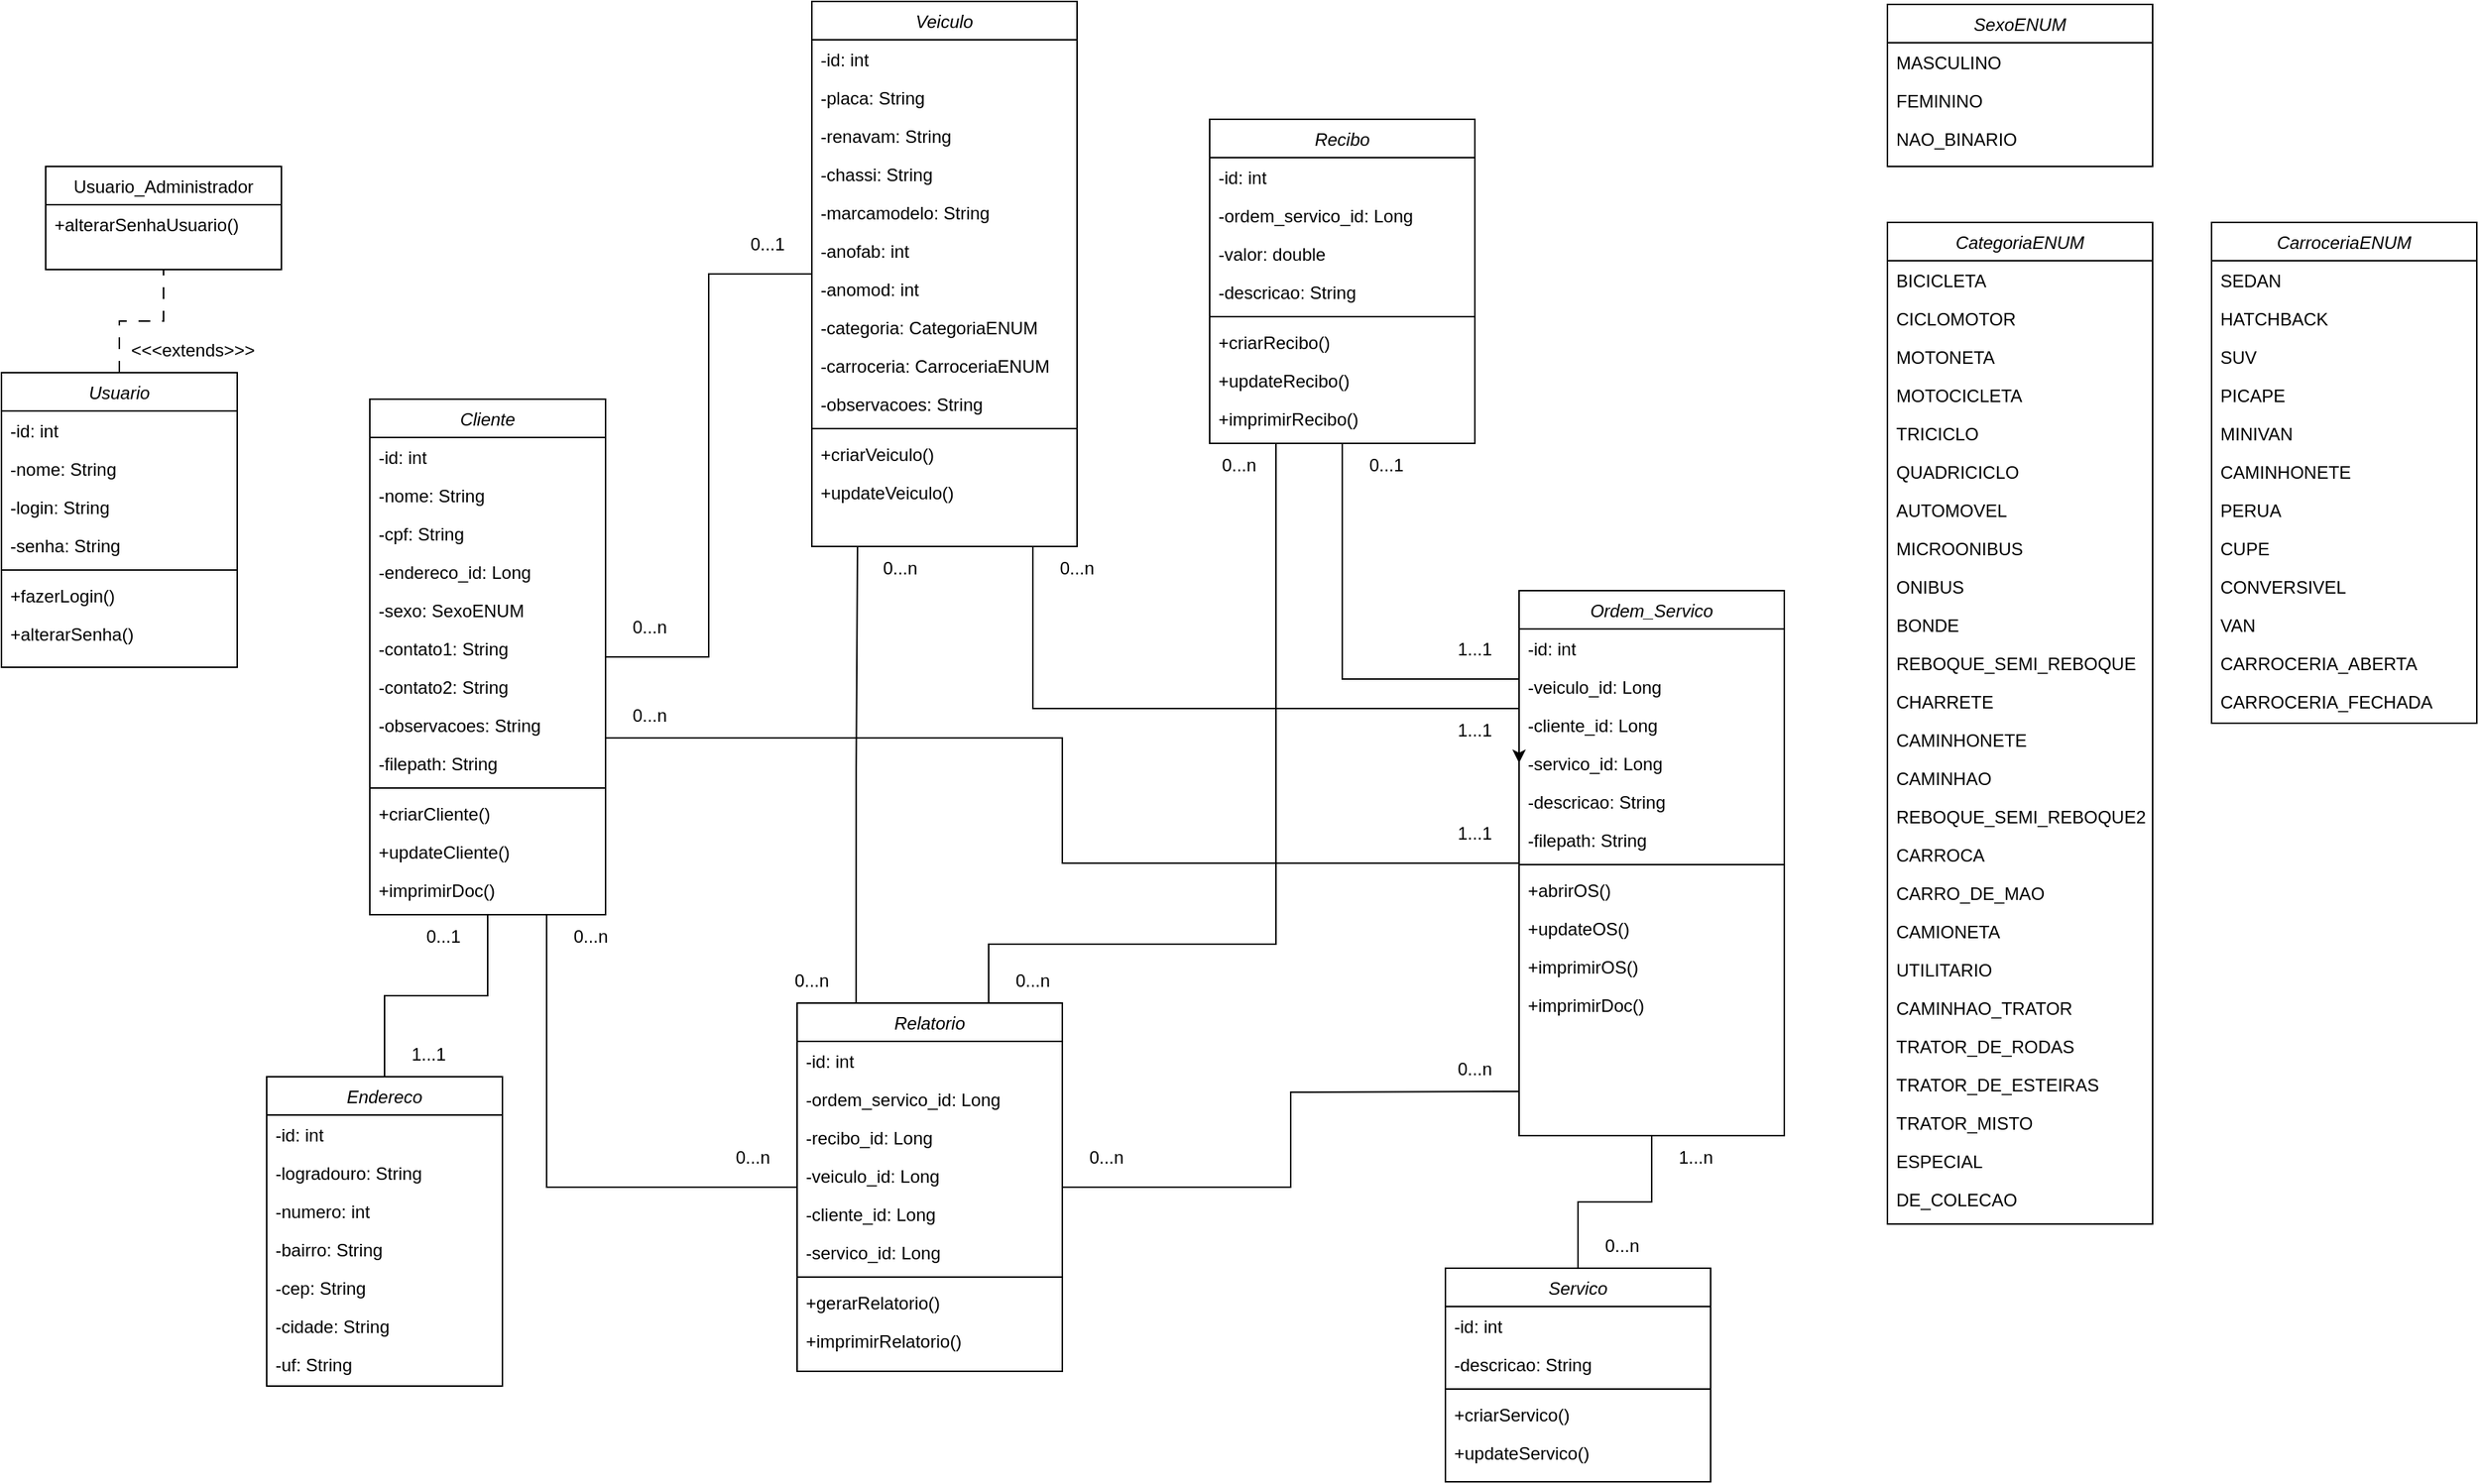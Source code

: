 <mxfile version="21.4.0" type="device">
  <diagram id="C5RBs43oDa-KdzZeNtuy" name="Page-1">
    <mxGraphModel dx="1660" dy="1122" grid="1" gridSize="10" guides="1" tooltips="1" connect="1" arrows="1" fold="1" page="1" pageScale="1" pageWidth="2000" pageHeight="1920" math="0" shadow="0">
      <root>
        <mxCell id="WIyWlLk6GJQsqaUBKTNV-0" />
        <mxCell id="WIyWlLk6GJQsqaUBKTNV-1" parent="WIyWlLk6GJQsqaUBKTNV-0" />
        <mxCell id="9sM-YijsIPzpGJvr7sv0-107" style="edgeStyle=orthogonalEdgeStyle;rounded=0;orthogonalLoop=1;jettySize=auto;html=1;entryX=0.5;entryY=1;entryDx=0;entryDy=0;endArrow=none;endFill=0;dashed=1;dashPattern=8 8;" parent="WIyWlLk6GJQsqaUBKTNV-1" source="zkfFHV4jXpPFQw0GAbJ--0" target="zkfFHV4jXpPFQw0GAbJ--13" edge="1">
          <mxGeometry relative="1" as="geometry" />
        </mxCell>
        <mxCell id="zkfFHV4jXpPFQw0GAbJ--0" value="Usuario" style="swimlane;fontStyle=2;align=center;verticalAlign=top;childLayout=stackLayout;horizontal=1;startSize=26;horizontalStack=0;resizeParent=1;resizeLast=0;collapsible=1;marginBottom=0;rounded=0;shadow=0;strokeWidth=1;" parent="WIyWlLk6GJQsqaUBKTNV-1" vertex="1">
          <mxGeometry x="210" y="372" width="160" height="200" as="geometry">
            <mxRectangle x="230" y="140" width="160" height="26" as="alternateBounds" />
          </mxGeometry>
        </mxCell>
        <mxCell id="zkfFHV4jXpPFQw0GAbJ--1" value="-id: int" style="text;align=left;verticalAlign=top;spacingLeft=4;spacingRight=4;overflow=hidden;rotatable=0;points=[[0,0.5],[1,0.5]];portConstraint=eastwest;" parent="zkfFHV4jXpPFQw0GAbJ--0" vertex="1">
          <mxGeometry y="26" width="160" height="26" as="geometry" />
        </mxCell>
        <mxCell id="zkfFHV4jXpPFQw0GAbJ--2" value="-nome: String" style="text;align=left;verticalAlign=top;spacingLeft=4;spacingRight=4;overflow=hidden;rotatable=0;points=[[0,0.5],[1,0.5]];portConstraint=eastwest;rounded=0;shadow=0;html=0;" parent="zkfFHV4jXpPFQw0GAbJ--0" vertex="1">
          <mxGeometry y="52" width="160" height="26" as="geometry" />
        </mxCell>
        <mxCell id="zkfFHV4jXpPFQw0GAbJ--3" value="-login: String" style="text;align=left;verticalAlign=top;spacingLeft=4;spacingRight=4;overflow=hidden;rotatable=0;points=[[0,0.5],[1,0.5]];portConstraint=eastwest;rounded=0;shadow=0;html=0;" parent="zkfFHV4jXpPFQw0GAbJ--0" vertex="1">
          <mxGeometry y="78" width="160" height="26" as="geometry" />
        </mxCell>
        <mxCell id="zkfFHV4jXpPFQw0GAbJ--5" value="-senha: String" style="text;align=left;verticalAlign=top;spacingLeft=4;spacingRight=4;overflow=hidden;rotatable=0;points=[[0,0.5],[1,0.5]];portConstraint=eastwest;" parent="zkfFHV4jXpPFQw0GAbJ--0" vertex="1">
          <mxGeometry y="104" width="160" height="26" as="geometry" />
        </mxCell>
        <mxCell id="9sM-YijsIPzpGJvr7sv0-0" value="" style="line;html=1;strokeWidth=1;align=left;verticalAlign=middle;spacingTop=-1;spacingLeft=3;spacingRight=3;rotatable=0;labelPosition=right;points=[];portConstraint=eastwest;" parent="zkfFHV4jXpPFQw0GAbJ--0" vertex="1">
          <mxGeometry y="130" width="160" height="8" as="geometry" />
        </mxCell>
        <mxCell id="9sM-YijsIPzpGJvr7sv0-1" value="+fazerLogin()" style="text;align=left;verticalAlign=top;spacingLeft=4;spacingRight=4;overflow=hidden;rotatable=0;points=[[0,0.5],[1,0.5]];portConstraint=eastwest;" parent="zkfFHV4jXpPFQw0GAbJ--0" vertex="1">
          <mxGeometry y="138" width="160" height="26" as="geometry" />
        </mxCell>
        <mxCell id="9sM-YijsIPzpGJvr7sv0-2" value="+alterarSenha()" style="text;align=left;verticalAlign=top;spacingLeft=4;spacingRight=4;overflow=hidden;rotatable=0;points=[[0,0.5],[1,0.5]];portConstraint=eastwest;" parent="zkfFHV4jXpPFQw0GAbJ--0" vertex="1">
          <mxGeometry y="164" width="160" height="26" as="geometry" />
        </mxCell>
        <mxCell id="zkfFHV4jXpPFQw0GAbJ--13" value="Usuario_Administrador" style="swimlane;fontStyle=0;align=center;verticalAlign=top;childLayout=stackLayout;horizontal=1;startSize=26;horizontalStack=0;resizeParent=1;resizeLast=0;collapsible=1;marginBottom=0;rounded=0;shadow=0;strokeWidth=1;" parent="WIyWlLk6GJQsqaUBKTNV-1" vertex="1">
          <mxGeometry x="240" y="232" width="160" height="70" as="geometry">
            <mxRectangle x="340" y="380" width="170" height="26" as="alternateBounds" />
          </mxGeometry>
        </mxCell>
        <mxCell id="9sM-YijsIPzpGJvr7sv0-3" value="+alterarSenhaUsuario()" style="text;align=left;verticalAlign=top;spacingLeft=4;spacingRight=4;overflow=hidden;rotatable=0;points=[[0,0.5],[1,0.5]];portConstraint=eastwest;" parent="zkfFHV4jXpPFQw0GAbJ--13" vertex="1">
          <mxGeometry y="26" width="160" height="26" as="geometry" />
        </mxCell>
        <mxCell id="9sM-YijsIPzpGJvr7sv0-110" style="edgeStyle=orthogonalEdgeStyle;rounded=0;orthogonalLoop=1;jettySize=auto;html=1;endArrow=none;endFill=0;" parent="WIyWlLk6GJQsqaUBKTNV-1" source="9sM-YijsIPzpGJvr7sv0-4" target="9sM-YijsIPzpGJvr7sv0-52" edge="1">
          <mxGeometry relative="1" as="geometry">
            <Array as="points">
              <mxPoint x="930" y="620" />
              <mxPoint x="930" y="705" />
            </Array>
          </mxGeometry>
        </mxCell>
        <mxCell id="9sM-YijsIPzpGJvr7sv0-111" style="edgeStyle=orthogonalEdgeStyle;rounded=0;orthogonalLoop=1;jettySize=auto;html=1;endArrow=none;endFill=0;" parent="WIyWlLk6GJQsqaUBKTNV-1" source="9sM-YijsIPzpGJvr7sv0-4" target="9sM-YijsIPzpGJvr7sv0-34" edge="1">
          <mxGeometry relative="1" as="geometry" />
        </mxCell>
        <mxCell id="9sM-YijsIPzpGJvr7sv0-112" style="edgeStyle=orthogonalEdgeStyle;rounded=0;orthogonalLoop=1;jettySize=auto;html=1;entryX=0.5;entryY=0.095;entryDx=0;entryDy=0;entryPerimeter=0;" parent="WIyWlLk6GJQsqaUBKTNV-1" source="9sM-YijsIPzpGJvr7sv0-4" target="9sM-YijsIPzpGJvr7sv0-20" edge="1">
          <mxGeometry relative="1" as="geometry" />
        </mxCell>
        <mxCell id="9sM-YijsIPzpGJvr7sv0-4" value="Cliente" style="swimlane;fontStyle=2;align=center;verticalAlign=top;childLayout=stackLayout;horizontal=1;startSize=26;horizontalStack=0;resizeParent=1;resizeLast=0;collapsible=1;marginBottom=0;rounded=0;shadow=0;strokeWidth=1;" parent="WIyWlLk6GJQsqaUBKTNV-1" vertex="1">
          <mxGeometry x="460" y="390" width="160" height="350" as="geometry">
            <mxRectangle x="230" y="140" width="160" height="26" as="alternateBounds" />
          </mxGeometry>
        </mxCell>
        <mxCell id="9sM-YijsIPzpGJvr7sv0-5" value="-id: int" style="text;align=left;verticalAlign=top;spacingLeft=4;spacingRight=4;overflow=hidden;rotatable=0;points=[[0,0.5],[1,0.5]];portConstraint=eastwest;" parent="9sM-YijsIPzpGJvr7sv0-4" vertex="1">
          <mxGeometry y="26" width="160" height="26" as="geometry" />
        </mxCell>
        <mxCell id="9sM-YijsIPzpGJvr7sv0-6" value="-nome: String" style="text;align=left;verticalAlign=top;spacingLeft=4;spacingRight=4;overflow=hidden;rotatable=0;points=[[0,0.5],[1,0.5]];portConstraint=eastwest;rounded=0;shadow=0;html=0;" parent="9sM-YijsIPzpGJvr7sv0-4" vertex="1">
          <mxGeometry y="52" width="160" height="26" as="geometry" />
        </mxCell>
        <mxCell id="9sM-YijsIPzpGJvr7sv0-7" value="-cpf: String" style="text;align=left;verticalAlign=top;spacingLeft=4;spacingRight=4;overflow=hidden;rotatable=0;points=[[0,0.5],[1,0.5]];portConstraint=eastwest;rounded=0;shadow=0;html=0;" parent="9sM-YijsIPzpGJvr7sv0-4" vertex="1">
          <mxGeometry y="78" width="160" height="26" as="geometry" />
        </mxCell>
        <mxCell id="9sM-YijsIPzpGJvr7sv0-8" value="-endereco_id: Long" style="text;align=left;verticalAlign=top;spacingLeft=4;spacingRight=4;overflow=hidden;rotatable=0;points=[[0,0.5],[1,0.5]];portConstraint=eastwest;" parent="9sM-YijsIPzpGJvr7sv0-4" vertex="1">
          <mxGeometry y="104" width="160" height="26" as="geometry" />
        </mxCell>
        <mxCell id="9sM-YijsIPzpGJvr7sv0-10" value="-sexo: SexoENUM" style="text;align=left;verticalAlign=top;spacingLeft=4;spacingRight=4;overflow=hidden;rotatable=0;points=[[0,0.5],[1,0.5]];portConstraint=eastwest;" parent="9sM-YijsIPzpGJvr7sv0-4" vertex="1">
          <mxGeometry y="130" width="160" height="26" as="geometry" />
        </mxCell>
        <mxCell id="9sM-YijsIPzpGJvr7sv0-11" value="-contato1: String" style="text;align=left;verticalAlign=top;spacingLeft=4;spacingRight=4;overflow=hidden;rotatable=0;points=[[0,0.5],[1,0.5]];portConstraint=eastwest;" parent="9sM-YijsIPzpGJvr7sv0-4" vertex="1">
          <mxGeometry y="156" width="160" height="26" as="geometry" />
        </mxCell>
        <mxCell id="9sM-YijsIPzpGJvr7sv0-12" value="-contato2: String" style="text;align=left;verticalAlign=top;spacingLeft=4;spacingRight=4;overflow=hidden;rotatable=0;points=[[0,0.5],[1,0.5]];portConstraint=eastwest;" parent="9sM-YijsIPzpGJvr7sv0-4" vertex="1">
          <mxGeometry y="182" width="160" height="26" as="geometry" />
        </mxCell>
        <mxCell id="9sM-YijsIPzpGJvr7sv0-13" value="-observacoes: String" style="text;align=left;verticalAlign=top;spacingLeft=4;spacingRight=4;overflow=hidden;rotatable=0;points=[[0,0.5],[1,0.5]];portConstraint=eastwest;" parent="9sM-YijsIPzpGJvr7sv0-4" vertex="1">
          <mxGeometry y="208" width="160" height="26" as="geometry" />
        </mxCell>
        <mxCell id="9sM-YijsIPzpGJvr7sv0-14" value="-filepath: String" style="text;align=left;verticalAlign=top;spacingLeft=4;spacingRight=4;overflow=hidden;rotatable=0;points=[[0,0.5],[1,0.5]];portConstraint=eastwest;" parent="9sM-YijsIPzpGJvr7sv0-4" vertex="1">
          <mxGeometry y="234" width="160" height="26" as="geometry" />
        </mxCell>
        <mxCell id="9sM-YijsIPzpGJvr7sv0-15" value="" style="line;html=1;strokeWidth=1;align=left;verticalAlign=middle;spacingTop=-1;spacingLeft=3;spacingRight=3;rotatable=0;labelPosition=right;points=[];portConstraint=eastwest;" parent="9sM-YijsIPzpGJvr7sv0-4" vertex="1">
          <mxGeometry y="260" width="160" height="8" as="geometry" />
        </mxCell>
        <mxCell id="9sM-YijsIPzpGJvr7sv0-16" value="+criarCliente()" style="text;align=left;verticalAlign=top;spacingLeft=4;spacingRight=4;overflow=hidden;rotatable=0;points=[[0,0.5],[1,0.5]];portConstraint=eastwest;" parent="9sM-YijsIPzpGJvr7sv0-4" vertex="1">
          <mxGeometry y="268" width="160" height="26" as="geometry" />
        </mxCell>
        <mxCell id="9sM-YijsIPzpGJvr7sv0-17" value="+updateCliente()" style="text;align=left;verticalAlign=top;spacingLeft=4;spacingRight=4;overflow=hidden;rotatable=0;points=[[0,0.5],[1,0.5]];portConstraint=eastwest;" parent="9sM-YijsIPzpGJvr7sv0-4" vertex="1">
          <mxGeometry y="294" width="160" height="26" as="geometry" />
        </mxCell>
        <mxCell id="9sM-YijsIPzpGJvr7sv0-19" value="+imprimirDoc()" style="text;align=left;verticalAlign=top;spacingLeft=4;spacingRight=4;overflow=hidden;rotatable=0;points=[[0,0.5],[1,0.5]];portConstraint=eastwest;" parent="9sM-YijsIPzpGJvr7sv0-4" vertex="1">
          <mxGeometry y="320" width="160" height="26" as="geometry" />
        </mxCell>
        <mxCell id="9sM-YijsIPzpGJvr7sv0-20" value="Endereco" style="swimlane;fontStyle=2;align=center;verticalAlign=top;childLayout=stackLayout;horizontal=1;startSize=26;horizontalStack=0;resizeParent=1;resizeLast=0;collapsible=1;marginBottom=0;rounded=0;shadow=0;strokeWidth=1;" parent="WIyWlLk6GJQsqaUBKTNV-1" vertex="1">
          <mxGeometry x="390" y="850" width="160" height="210" as="geometry">
            <mxRectangle x="230" y="140" width="160" height="26" as="alternateBounds" />
          </mxGeometry>
        </mxCell>
        <mxCell id="9sM-YijsIPzpGJvr7sv0-21" value="-id: int" style="text;align=left;verticalAlign=top;spacingLeft=4;spacingRight=4;overflow=hidden;rotatable=0;points=[[0,0.5],[1,0.5]];portConstraint=eastwest;" parent="9sM-YijsIPzpGJvr7sv0-20" vertex="1">
          <mxGeometry y="26" width="160" height="26" as="geometry" />
        </mxCell>
        <mxCell id="9sM-YijsIPzpGJvr7sv0-22" value="-logradouro: String" style="text;align=left;verticalAlign=top;spacingLeft=4;spacingRight=4;overflow=hidden;rotatable=0;points=[[0,0.5],[1,0.5]];portConstraint=eastwest;rounded=0;shadow=0;html=0;" parent="9sM-YijsIPzpGJvr7sv0-20" vertex="1">
          <mxGeometry y="52" width="160" height="26" as="geometry" />
        </mxCell>
        <mxCell id="9sM-YijsIPzpGJvr7sv0-23" value="-numero: int" style="text;align=left;verticalAlign=top;spacingLeft=4;spacingRight=4;overflow=hidden;rotatable=0;points=[[0,0.5],[1,0.5]];portConstraint=eastwest;rounded=0;shadow=0;html=0;" parent="9sM-YijsIPzpGJvr7sv0-20" vertex="1">
          <mxGeometry y="78" width="160" height="26" as="geometry" />
        </mxCell>
        <mxCell id="9sM-YijsIPzpGJvr7sv0-24" value="-bairro: String" style="text;align=left;verticalAlign=top;spacingLeft=4;spacingRight=4;overflow=hidden;rotatable=0;points=[[0,0.5],[1,0.5]];portConstraint=eastwest;" parent="9sM-YijsIPzpGJvr7sv0-20" vertex="1">
          <mxGeometry y="104" width="160" height="26" as="geometry" />
        </mxCell>
        <mxCell id="9sM-YijsIPzpGJvr7sv0-25" value="-cep: String" style="text;align=left;verticalAlign=top;spacingLeft=4;spacingRight=4;overflow=hidden;rotatable=0;points=[[0,0.5],[1,0.5]];portConstraint=eastwest;" parent="9sM-YijsIPzpGJvr7sv0-20" vertex="1">
          <mxGeometry y="130" width="160" height="26" as="geometry" />
        </mxCell>
        <mxCell id="9sM-YijsIPzpGJvr7sv0-26" value="-cidade: String" style="text;align=left;verticalAlign=top;spacingLeft=4;spacingRight=4;overflow=hidden;rotatable=0;points=[[0,0.5],[1,0.5]];portConstraint=eastwest;" parent="9sM-YijsIPzpGJvr7sv0-20" vertex="1">
          <mxGeometry y="156" width="160" height="26" as="geometry" />
        </mxCell>
        <mxCell id="9sM-YijsIPzpGJvr7sv0-27" value="-uf: String" style="text;align=left;verticalAlign=top;spacingLeft=4;spacingRight=4;overflow=hidden;rotatable=0;points=[[0,0.5],[1,0.5]];portConstraint=eastwest;" parent="9sM-YijsIPzpGJvr7sv0-20" vertex="1">
          <mxGeometry y="182" width="160" height="26" as="geometry" />
        </mxCell>
        <mxCell id="9sM-YijsIPzpGJvr7sv0-139" style="edgeStyle=orthogonalEdgeStyle;rounded=0;orthogonalLoop=1;jettySize=auto;html=1;entryX=0;entryY=0.5;entryDx=0;entryDy=0;" parent="WIyWlLk6GJQsqaUBKTNV-1" source="9sM-YijsIPzpGJvr7sv0-34" target="9sM-YijsIPzpGJvr7sv0-56" edge="1">
          <mxGeometry relative="1" as="geometry">
            <Array as="points">
              <mxPoint x="910" y="600" />
              <mxPoint x="1240" y="600" />
            </Array>
          </mxGeometry>
        </mxCell>
        <mxCell id="9sM-YijsIPzpGJvr7sv0-34" value="Veiculo" style="swimlane;fontStyle=2;align=center;verticalAlign=top;childLayout=stackLayout;horizontal=1;startSize=26;horizontalStack=0;resizeParent=1;resizeLast=0;collapsible=1;marginBottom=0;rounded=0;shadow=0;strokeWidth=1;" parent="WIyWlLk6GJQsqaUBKTNV-1" vertex="1">
          <mxGeometry x="760" y="120" width="180" height="370" as="geometry">
            <mxRectangle x="230" y="140" width="160" height="26" as="alternateBounds" />
          </mxGeometry>
        </mxCell>
        <mxCell id="9sM-YijsIPzpGJvr7sv0-35" value="-id: int" style="text;align=left;verticalAlign=top;spacingLeft=4;spacingRight=4;overflow=hidden;rotatable=0;points=[[0,0.5],[1,0.5]];portConstraint=eastwest;" parent="9sM-YijsIPzpGJvr7sv0-34" vertex="1">
          <mxGeometry y="26" width="180" height="26" as="geometry" />
        </mxCell>
        <mxCell id="9sM-YijsIPzpGJvr7sv0-36" value="-placa: String" style="text;align=left;verticalAlign=top;spacingLeft=4;spacingRight=4;overflow=hidden;rotatable=0;points=[[0,0.5],[1,0.5]];portConstraint=eastwest;rounded=0;shadow=0;html=0;" parent="9sM-YijsIPzpGJvr7sv0-34" vertex="1">
          <mxGeometry y="52" width="180" height="26" as="geometry" />
        </mxCell>
        <mxCell id="9sM-YijsIPzpGJvr7sv0-37" value="-renavam: String" style="text;align=left;verticalAlign=top;spacingLeft=4;spacingRight=4;overflow=hidden;rotatable=0;points=[[0,0.5],[1,0.5]];portConstraint=eastwest;rounded=0;shadow=0;html=0;" parent="9sM-YijsIPzpGJvr7sv0-34" vertex="1">
          <mxGeometry y="78" width="180" height="26" as="geometry" />
        </mxCell>
        <mxCell id="9sM-YijsIPzpGJvr7sv0-38" value="-chassi: String" style="text;align=left;verticalAlign=top;spacingLeft=4;spacingRight=4;overflow=hidden;rotatable=0;points=[[0,0.5],[1,0.5]];portConstraint=eastwest;" parent="9sM-YijsIPzpGJvr7sv0-34" vertex="1">
          <mxGeometry y="104" width="180" height="26" as="geometry" />
        </mxCell>
        <mxCell id="9sM-YijsIPzpGJvr7sv0-39" value="-marcamodelo: String" style="text;align=left;verticalAlign=top;spacingLeft=4;spacingRight=4;overflow=hidden;rotatable=0;points=[[0,0.5],[1,0.5]];portConstraint=eastwest;" parent="9sM-YijsIPzpGJvr7sv0-34" vertex="1">
          <mxGeometry y="130" width="180" height="26" as="geometry" />
        </mxCell>
        <mxCell id="9sM-YijsIPzpGJvr7sv0-40" value="-anofab: int" style="text;align=left;verticalAlign=top;spacingLeft=4;spacingRight=4;overflow=hidden;rotatable=0;points=[[0,0.5],[1,0.5]];portConstraint=eastwest;" parent="9sM-YijsIPzpGJvr7sv0-34" vertex="1">
          <mxGeometry y="156" width="180" height="26" as="geometry" />
        </mxCell>
        <mxCell id="9sM-YijsIPzpGJvr7sv0-41" value="-anomod: int" style="text;align=left;verticalAlign=top;spacingLeft=4;spacingRight=4;overflow=hidden;rotatable=0;points=[[0,0.5],[1,0.5]];portConstraint=eastwest;" parent="9sM-YijsIPzpGJvr7sv0-34" vertex="1">
          <mxGeometry y="182" width="180" height="26" as="geometry" />
        </mxCell>
        <mxCell id="9sM-YijsIPzpGJvr7sv0-42" value="-categoria: CategoriaENUM" style="text;align=left;verticalAlign=top;spacingLeft=4;spacingRight=4;overflow=hidden;rotatable=0;points=[[0,0.5],[1,0.5]];portConstraint=eastwest;" parent="9sM-YijsIPzpGJvr7sv0-34" vertex="1">
          <mxGeometry y="208" width="180" height="26" as="geometry" />
        </mxCell>
        <mxCell id="9sM-YijsIPzpGJvr7sv0-43" value="-carroceria: CarroceriaENUM" style="text;align=left;verticalAlign=top;spacingLeft=4;spacingRight=4;overflow=hidden;rotatable=0;points=[[0,0.5],[1,0.5]];portConstraint=eastwest;" parent="9sM-YijsIPzpGJvr7sv0-34" vertex="1">
          <mxGeometry y="234" width="180" height="26" as="geometry" />
        </mxCell>
        <mxCell id="9sM-YijsIPzpGJvr7sv0-48" value="-observacoes: String" style="text;align=left;verticalAlign=top;spacingLeft=4;spacingRight=4;overflow=hidden;rotatable=0;points=[[0,0.5],[1,0.5]];portConstraint=eastwest;" parent="9sM-YijsIPzpGJvr7sv0-34" vertex="1">
          <mxGeometry y="260" width="180" height="26" as="geometry" />
        </mxCell>
        <mxCell id="9sM-YijsIPzpGJvr7sv0-49" value="" style="line;html=1;strokeWidth=1;align=left;verticalAlign=middle;spacingTop=-1;spacingLeft=3;spacingRight=3;rotatable=0;labelPosition=right;points=[];portConstraint=eastwest;" parent="9sM-YijsIPzpGJvr7sv0-34" vertex="1">
          <mxGeometry y="286" width="180" height="8" as="geometry" />
        </mxCell>
        <mxCell id="9sM-YijsIPzpGJvr7sv0-50" value="+criarVeiculo()" style="text;align=left;verticalAlign=top;spacingLeft=4;spacingRight=4;overflow=hidden;rotatable=0;points=[[0,0.5],[1,0.5]];portConstraint=eastwest;" parent="9sM-YijsIPzpGJvr7sv0-34" vertex="1">
          <mxGeometry y="294" width="180" height="26" as="geometry" />
        </mxCell>
        <mxCell id="9sM-YijsIPzpGJvr7sv0-51" value="+updateVeiculo()" style="text;align=left;verticalAlign=top;spacingLeft=4;spacingRight=4;overflow=hidden;rotatable=0;points=[[0,0.5],[1,0.5]];portConstraint=eastwest;" parent="9sM-YijsIPzpGJvr7sv0-34" vertex="1">
          <mxGeometry y="320" width="180" height="26" as="geometry" />
        </mxCell>
        <mxCell id="9sM-YijsIPzpGJvr7sv0-114" style="edgeStyle=orthogonalEdgeStyle;rounded=0;orthogonalLoop=1;jettySize=auto;html=1;endArrow=none;endFill=0;" parent="WIyWlLk6GJQsqaUBKTNV-1" source="9sM-YijsIPzpGJvr7sv0-52" target="9sM-YijsIPzpGJvr7sv0-66" edge="1">
          <mxGeometry relative="1" as="geometry">
            <Array as="points">
              <mxPoint x="1120" y="580" />
            </Array>
          </mxGeometry>
        </mxCell>
        <mxCell id="9sM-YijsIPzpGJvr7sv0-116" style="edgeStyle=orthogonalEdgeStyle;rounded=0;orthogonalLoop=1;jettySize=auto;html=1;endArrow=none;endFill=0;" parent="WIyWlLk6GJQsqaUBKTNV-1" source="9sM-YijsIPzpGJvr7sv0-52" target="9sM-YijsIPzpGJvr7sv0-83" edge="1">
          <mxGeometry relative="1" as="geometry" />
        </mxCell>
        <mxCell id="9sM-YijsIPzpGJvr7sv0-52" value="Ordem_Servico" style="swimlane;fontStyle=2;align=center;verticalAlign=top;childLayout=stackLayout;horizontal=1;startSize=26;horizontalStack=0;resizeParent=1;resizeLast=0;collapsible=1;marginBottom=0;rounded=0;shadow=0;strokeWidth=1;" parent="WIyWlLk6GJQsqaUBKTNV-1" vertex="1">
          <mxGeometry x="1240" y="520" width="180" height="370" as="geometry">
            <mxRectangle x="230" y="140" width="160" height="26" as="alternateBounds" />
          </mxGeometry>
        </mxCell>
        <mxCell id="9sM-YijsIPzpGJvr7sv0-53" value="-id: int" style="text;align=left;verticalAlign=top;spacingLeft=4;spacingRight=4;overflow=hidden;rotatable=0;points=[[0,0.5],[1,0.5]];portConstraint=eastwest;" parent="9sM-YijsIPzpGJvr7sv0-52" vertex="1">
          <mxGeometry y="26" width="180" height="26" as="geometry" />
        </mxCell>
        <mxCell id="9sM-YijsIPzpGJvr7sv0-54" value="-veiculo_id: Long" style="text;align=left;verticalAlign=top;spacingLeft=4;spacingRight=4;overflow=hidden;rotatable=0;points=[[0,0.5],[1,0.5]];portConstraint=eastwest;rounded=0;shadow=0;html=0;" parent="9sM-YijsIPzpGJvr7sv0-52" vertex="1">
          <mxGeometry y="52" width="180" height="26" as="geometry" />
        </mxCell>
        <mxCell id="9sM-YijsIPzpGJvr7sv0-55" value="-cliente_id: Long" style="text;align=left;verticalAlign=top;spacingLeft=4;spacingRight=4;overflow=hidden;rotatable=0;points=[[0,0.5],[1,0.5]];portConstraint=eastwest;rounded=0;shadow=0;html=0;" parent="9sM-YijsIPzpGJvr7sv0-52" vertex="1">
          <mxGeometry y="78" width="180" height="26" as="geometry" />
        </mxCell>
        <mxCell id="9sM-YijsIPzpGJvr7sv0-56" value="-servico_id: Long" style="text;align=left;verticalAlign=top;spacingLeft=4;spacingRight=4;overflow=hidden;rotatable=0;points=[[0,0.5],[1,0.5]];portConstraint=eastwest;" parent="9sM-YijsIPzpGJvr7sv0-52" vertex="1">
          <mxGeometry y="104" width="180" height="26" as="geometry" />
        </mxCell>
        <mxCell id="9sM-YijsIPzpGJvr7sv0-57" value="-descricao: String" style="text;align=left;verticalAlign=top;spacingLeft=4;spacingRight=4;overflow=hidden;rotatable=0;points=[[0,0.5],[1,0.5]];portConstraint=eastwest;" parent="9sM-YijsIPzpGJvr7sv0-52" vertex="1">
          <mxGeometry y="130" width="180" height="26" as="geometry" />
        </mxCell>
        <mxCell id="9sM-YijsIPzpGJvr7sv0-58" value="-filepath: String" style="text;align=left;verticalAlign=top;spacingLeft=4;spacingRight=4;overflow=hidden;rotatable=0;points=[[0,0.5],[1,0.5]];portConstraint=eastwest;" parent="9sM-YijsIPzpGJvr7sv0-52" vertex="1">
          <mxGeometry y="156" width="180" height="26" as="geometry" />
        </mxCell>
        <mxCell id="9sM-YijsIPzpGJvr7sv0-63" value="" style="line;html=1;strokeWidth=1;align=left;verticalAlign=middle;spacingTop=-1;spacingLeft=3;spacingRight=3;rotatable=0;labelPosition=right;points=[];portConstraint=eastwest;" parent="9sM-YijsIPzpGJvr7sv0-52" vertex="1">
          <mxGeometry y="182" width="180" height="8" as="geometry" />
        </mxCell>
        <mxCell id="9sM-YijsIPzpGJvr7sv0-64" value="+abrirOS()" style="text;align=left;verticalAlign=top;spacingLeft=4;spacingRight=4;overflow=hidden;rotatable=0;points=[[0,0.5],[1,0.5]];portConstraint=eastwest;" parent="9sM-YijsIPzpGJvr7sv0-52" vertex="1">
          <mxGeometry y="190" width="180" height="26" as="geometry" />
        </mxCell>
        <mxCell id="9sM-YijsIPzpGJvr7sv0-65" value="+updateOS()" style="text;align=left;verticalAlign=top;spacingLeft=4;spacingRight=4;overflow=hidden;rotatable=0;points=[[0,0.5],[1,0.5]];portConstraint=eastwest;" parent="9sM-YijsIPzpGJvr7sv0-52" vertex="1">
          <mxGeometry y="216" width="180" height="26" as="geometry" />
        </mxCell>
        <mxCell id="9sM-YijsIPzpGJvr7sv0-80" value="+imprimirOS()" style="text;align=left;verticalAlign=top;spacingLeft=4;spacingRight=4;overflow=hidden;rotatable=0;points=[[0,0.5],[1,0.5]];portConstraint=eastwest;" parent="9sM-YijsIPzpGJvr7sv0-52" vertex="1">
          <mxGeometry y="242" width="180" height="26" as="geometry" />
        </mxCell>
        <mxCell id="9sM-YijsIPzpGJvr7sv0-81" value="+imprimirDoc()" style="text;align=left;verticalAlign=top;spacingLeft=4;spacingRight=4;overflow=hidden;rotatable=0;points=[[0,0.5],[1,0.5]];portConstraint=eastwest;" parent="9sM-YijsIPzpGJvr7sv0-52" vertex="1">
          <mxGeometry y="268" width="180" height="26" as="geometry" />
        </mxCell>
        <mxCell id="9sM-YijsIPzpGJvr7sv0-66" value="Recibo" style="swimlane;fontStyle=2;align=center;verticalAlign=top;childLayout=stackLayout;horizontal=1;startSize=26;horizontalStack=0;resizeParent=1;resizeLast=0;collapsible=1;marginBottom=0;rounded=0;shadow=0;strokeWidth=1;" parent="WIyWlLk6GJQsqaUBKTNV-1" vertex="1">
          <mxGeometry x="1030" y="200" width="180" height="220" as="geometry">
            <mxRectangle x="230" y="140" width="160" height="26" as="alternateBounds" />
          </mxGeometry>
        </mxCell>
        <mxCell id="9sM-YijsIPzpGJvr7sv0-67" value="-id: int" style="text;align=left;verticalAlign=top;spacingLeft=4;spacingRight=4;overflow=hidden;rotatable=0;points=[[0,0.5],[1,0.5]];portConstraint=eastwest;" parent="9sM-YijsIPzpGJvr7sv0-66" vertex="1">
          <mxGeometry y="26" width="180" height="26" as="geometry" />
        </mxCell>
        <mxCell id="9sM-YijsIPzpGJvr7sv0-68" value="-ordem_servico_id: Long" style="text;align=left;verticalAlign=top;spacingLeft=4;spacingRight=4;overflow=hidden;rotatable=0;points=[[0,0.5],[1,0.5]];portConstraint=eastwest;rounded=0;shadow=0;html=0;" parent="9sM-YijsIPzpGJvr7sv0-66" vertex="1">
          <mxGeometry y="52" width="180" height="26" as="geometry" />
        </mxCell>
        <mxCell id="9sM-YijsIPzpGJvr7sv0-69" value="-valor: double" style="text;align=left;verticalAlign=top;spacingLeft=4;spacingRight=4;overflow=hidden;rotatable=0;points=[[0,0.5],[1,0.5]];portConstraint=eastwest;rounded=0;shadow=0;html=0;" parent="9sM-YijsIPzpGJvr7sv0-66" vertex="1">
          <mxGeometry y="78" width="180" height="26" as="geometry" />
        </mxCell>
        <mxCell id="9sM-YijsIPzpGJvr7sv0-70" value="-descricao: String" style="text;align=left;verticalAlign=top;spacingLeft=4;spacingRight=4;overflow=hidden;rotatable=0;points=[[0,0.5],[1,0.5]];portConstraint=eastwest;" parent="9sM-YijsIPzpGJvr7sv0-66" vertex="1">
          <mxGeometry y="104" width="180" height="26" as="geometry" />
        </mxCell>
        <mxCell id="9sM-YijsIPzpGJvr7sv0-77" value="" style="line;html=1;strokeWidth=1;align=left;verticalAlign=middle;spacingTop=-1;spacingLeft=3;spacingRight=3;rotatable=0;labelPosition=right;points=[];portConstraint=eastwest;" parent="9sM-YijsIPzpGJvr7sv0-66" vertex="1">
          <mxGeometry y="130" width="180" height="8" as="geometry" />
        </mxCell>
        <mxCell id="9sM-YijsIPzpGJvr7sv0-78" value="+criarRecibo()" style="text;align=left;verticalAlign=top;spacingLeft=4;spacingRight=4;overflow=hidden;rotatable=0;points=[[0,0.5],[1,0.5]];portConstraint=eastwest;" parent="9sM-YijsIPzpGJvr7sv0-66" vertex="1">
          <mxGeometry y="138" width="180" height="26" as="geometry" />
        </mxCell>
        <mxCell id="9sM-YijsIPzpGJvr7sv0-79" value="+updateRecibo()" style="text;align=left;verticalAlign=top;spacingLeft=4;spacingRight=4;overflow=hidden;rotatable=0;points=[[0,0.5],[1,0.5]];portConstraint=eastwest;" parent="9sM-YijsIPzpGJvr7sv0-66" vertex="1">
          <mxGeometry y="164" width="180" height="26" as="geometry" />
        </mxCell>
        <mxCell id="9sM-YijsIPzpGJvr7sv0-82" value="+imprimirRecibo()" style="text;align=left;verticalAlign=top;spacingLeft=4;spacingRight=4;overflow=hidden;rotatable=0;points=[[0,0.5],[1,0.5]];portConstraint=eastwest;" parent="9sM-YijsIPzpGJvr7sv0-66" vertex="1">
          <mxGeometry y="190" width="180" height="26" as="geometry" />
        </mxCell>
        <mxCell id="9sM-YijsIPzpGJvr7sv0-83" value="Servico" style="swimlane;fontStyle=2;align=center;verticalAlign=top;childLayout=stackLayout;horizontal=1;startSize=26;horizontalStack=0;resizeParent=1;resizeLast=0;collapsible=1;marginBottom=0;rounded=0;shadow=0;strokeWidth=1;" parent="WIyWlLk6GJQsqaUBKTNV-1" vertex="1">
          <mxGeometry x="1190" y="980" width="180" height="145" as="geometry">
            <mxRectangle x="230" y="140" width="160" height="26" as="alternateBounds" />
          </mxGeometry>
        </mxCell>
        <mxCell id="9sM-YijsIPzpGJvr7sv0-84" value="-id: int" style="text;align=left;verticalAlign=top;spacingLeft=4;spacingRight=4;overflow=hidden;rotatable=0;points=[[0,0.5],[1,0.5]];portConstraint=eastwest;" parent="9sM-YijsIPzpGJvr7sv0-83" vertex="1">
          <mxGeometry y="26" width="180" height="26" as="geometry" />
        </mxCell>
        <mxCell id="9sM-YijsIPzpGJvr7sv0-85" value="-descricao: String" style="text;align=left;verticalAlign=top;spacingLeft=4;spacingRight=4;overflow=hidden;rotatable=0;points=[[0,0.5],[1,0.5]];portConstraint=eastwest;rounded=0;shadow=0;html=0;" parent="9sM-YijsIPzpGJvr7sv0-83" vertex="1">
          <mxGeometry y="52" width="180" height="26" as="geometry" />
        </mxCell>
        <mxCell id="9sM-YijsIPzpGJvr7sv0-88" value="" style="line;html=1;strokeWidth=1;align=left;verticalAlign=middle;spacingTop=-1;spacingLeft=3;spacingRight=3;rotatable=0;labelPosition=right;points=[];portConstraint=eastwest;" parent="9sM-YijsIPzpGJvr7sv0-83" vertex="1">
          <mxGeometry y="78" width="180" height="8" as="geometry" />
        </mxCell>
        <mxCell id="9sM-YijsIPzpGJvr7sv0-89" value="+criarServico()" style="text;align=left;verticalAlign=top;spacingLeft=4;spacingRight=4;overflow=hidden;rotatable=0;points=[[0,0.5],[1,0.5]];portConstraint=eastwest;" parent="9sM-YijsIPzpGJvr7sv0-83" vertex="1">
          <mxGeometry y="86" width="180" height="26" as="geometry" />
        </mxCell>
        <mxCell id="9sM-YijsIPzpGJvr7sv0-90" value="+updateServico()" style="text;align=left;verticalAlign=top;spacingLeft=4;spacingRight=4;overflow=hidden;rotatable=0;points=[[0,0.5],[1,0.5]];portConstraint=eastwest;" parent="9sM-YijsIPzpGJvr7sv0-83" vertex="1">
          <mxGeometry y="112" width="180" height="26" as="geometry" />
        </mxCell>
        <mxCell id="9sM-YijsIPzpGJvr7sv0-117" style="edgeStyle=orthogonalEdgeStyle;rounded=0;orthogonalLoop=1;jettySize=auto;html=1;endArrow=none;endFill=0;" parent="WIyWlLk6GJQsqaUBKTNV-1" source="9sM-YijsIPzpGJvr7sv0-92" edge="1">
          <mxGeometry relative="1" as="geometry">
            <mxPoint x="1240" y="860" as="targetPoint" />
          </mxGeometry>
        </mxCell>
        <mxCell id="9sM-YijsIPzpGJvr7sv0-118" style="edgeStyle=orthogonalEdgeStyle;rounded=0;orthogonalLoop=1;jettySize=auto;html=1;entryX=0.75;entryY=1;entryDx=0;entryDy=0;endArrow=none;endFill=0;" parent="WIyWlLk6GJQsqaUBKTNV-1" source="9sM-YijsIPzpGJvr7sv0-92" target="9sM-YijsIPzpGJvr7sv0-4" edge="1">
          <mxGeometry relative="1" as="geometry" />
        </mxCell>
        <mxCell id="9sM-YijsIPzpGJvr7sv0-119" style="edgeStyle=orthogonalEdgeStyle;rounded=0;orthogonalLoop=1;jettySize=auto;html=1;endArrow=none;endFill=0;" parent="WIyWlLk6GJQsqaUBKTNV-1" edge="1">
          <mxGeometry relative="1" as="geometry">
            <mxPoint x="790.0" y="490" as="targetPoint" />
            <mxPoint x="790.059" y="800" as="sourcePoint" />
            <Array as="points">
              <mxPoint x="790" y="640" />
              <mxPoint x="791" y="490" />
            </Array>
          </mxGeometry>
        </mxCell>
        <mxCell id="9sM-YijsIPzpGJvr7sv0-120" style="edgeStyle=orthogonalEdgeStyle;rounded=0;orthogonalLoop=1;jettySize=auto;html=1;entryX=0.25;entryY=1;entryDx=0;entryDy=0;endArrow=none;endFill=0;" parent="WIyWlLk6GJQsqaUBKTNV-1" source="9sM-YijsIPzpGJvr7sv0-92" target="9sM-YijsIPzpGJvr7sv0-66" edge="1">
          <mxGeometry relative="1" as="geometry">
            <Array as="points">
              <mxPoint x="880" y="760" />
              <mxPoint x="1075" y="760" />
            </Array>
          </mxGeometry>
        </mxCell>
        <mxCell id="9sM-YijsIPzpGJvr7sv0-92" value="Relatorio" style="swimlane;fontStyle=2;align=center;verticalAlign=top;childLayout=stackLayout;horizontal=1;startSize=26;horizontalStack=0;resizeParent=1;resizeLast=0;collapsible=1;marginBottom=0;rounded=0;shadow=0;strokeWidth=1;" parent="WIyWlLk6GJQsqaUBKTNV-1" vertex="1">
          <mxGeometry x="750" y="800" width="180" height="250" as="geometry">
            <mxRectangle x="230" y="140" width="160" height="26" as="alternateBounds" />
          </mxGeometry>
        </mxCell>
        <mxCell id="9sM-YijsIPzpGJvr7sv0-93" value="-id: int" style="text;align=left;verticalAlign=top;spacingLeft=4;spacingRight=4;overflow=hidden;rotatable=0;points=[[0,0.5],[1,0.5]];portConstraint=eastwest;" parent="9sM-YijsIPzpGJvr7sv0-92" vertex="1">
          <mxGeometry y="26" width="180" height="26" as="geometry" />
        </mxCell>
        <mxCell id="9sM-YijsIPzpGJvr7sv0-94" value="-ordem_servico_id: Long" style="text;align=left;verticalAlign=top;spacingLeft=4;spacingRight=4;overflow=hidden;rotatable=0;points=[[0,0.5],[1,0.5]];portConstraint=eastwest;rounded=0;shadow=0;html=0;" parent="9sM-YijsIPzpGJvr7sv0-92" vertex="1">
          <mxGeometry y="52" width="180" height="26" as="geometry" />
        </mxCell>
        <mxCell id="9sM-YijsIPzpGJvr7sv0-95" value="-recibo_id: Long" style="text;align=left;verticalAlign=top;spacingLeft=4;spacingRight=4;overflow=hidden;rotatable=0;points=[[0,0.5],[1,0.5]];portConstraint=eastwest;rounded=0;shadow=0;html=0;" parent="9sM-YijsIPzpGJvr7sv0-92" vertex="1">
          <mxGeometry y="78" width="180" height="26" as="geometry" />
        </mxCell>
        <mxCell id="9sM-YijsIPzpGJvr7sv0-96" value="-veiculo_id: Long" style="text;align=left;verticalAlign=top;spacingLeft=4;spacingRight=4;overflow=hidden;rotatable=0;points=[[0,0.5],[1,0.5]];portConstraint=eastwest;" parent="9sM-YijsIPzpGJvr7sv0-92" vertex="1">
          <mxGeometry y="104" width="180" height="26" as="geometry" />
        </mxCell>
        <mxCell id="9sM-YijsIPzpGJvr7sv0-101" value="-cliente_id: Long" style="text;align=left;verticalAlign=top;spacingLeft=4;spacingRight=4;overflow=hidden;rotatable=0;points=[[0,0.5],[1,0.5]];portConstraint=eastwest;" parent="9sM-YijsIPzpGJvr7sv0-92" vertex="1">
          <mxGeometry y="130" width="180" height="26" as="geometry" />
        </mxCell>
        <mxCell id="9sM-YijsIPzpGJvr7sv0-102" value="-servico_id: Long" style="text;align=left;verticalAlign=top;spacingLeft=4;spacingRight=4;overflow=hidden;rotatable=0;points=[[0,0.5],[1,0.5]];portConstraint=eastwest;" parent="9sM-YijsIPzpGJvr7sv0-92" vertex="1">
          <mxGeometry y="156" width="180" height="26" as="geometry" />
        </mxCell>
        <mxCell id="9sM-YijsIPzpGJvr7sv0-103" value="" style="line;html=1;strokeWidth=1;align=left;verticalAlign=middle;spacingTop=-1;spacingLeft=3;spacingRight=3;rotatable=0;labelPosition=right;points=[];portConstraint=eastwest;" parent="9sM-YijsIPzpGJvr7sv0-92" vertex="1">
          <mxGeometry y="182" width="180" height="8" as="geometry" />
        </mxCell>
        <mxCell id="9sM-YijsIPzpGJvr7sv0-104" value="+gerarRelatorio()" style="text;align=left;verticalAlign=top;spacingLeft=4;spacingRight=4;overflow=hidden;rotatable=0;points=[[0,0.5],[1,0.5]];portConstraint=eastwest;" parent="9sM-YijsIPzpGJvr7sv0-92" vertex="1">
          <mxGeometry y="190" width="180" height="26" as="geometry" />
        </mxCell>
        <mxCell id="9sM-YijsIPzpGJvr7sv0-105" value="+imprimirRelatorio()" style="text;align=left;verticalAlign=top;spacingLeft=4;spacingRight=4;overflow=hidden;rotatable=0;points=[[0,0.5],[1,0.5]];portConstraint=eastwest;" parent="9sM-YijsIPzpGJvr7sv0-92" vertex="1">
          <mxGeometry y="216" width="180" height="26" as="geometry" />
        </mxCell>
        <mxCell id="9sM-YijsIPzpGJvr7sv0-121" value="0...n" style="text;html=1;strokeColor=none;fillColor=none;align=center;verticalAlign=middle;whiteSpace=wrap;rounded=0;" parent="WIyWlLk6GJQsqaUBKTNV-1" vertex="1">
          <mxGeometry x="620" y="530" width="60" height="30" as="geometry" />
        </mxCell>
        <mxCell id="9sM-YijsIPzpGJvr7sv0-122" value="0...1" style="text;html=1;strokeColor=none;fillColor=none;align=center;verticalAlign=middle;whiteSpace=wrap;rounded=0;" parent="WIyWlLk6GJQsqaUBKTNV-1" vertex="1">
          <mxGeometry x="700" y="270" width="60" height="30" as="geometry" />
        </mxCell>
        <mxCell id="9sM-YijsIPzpGJvr7sv0-123" value="0...n" style="text;html=1;strokeColor=none;fillColor=none;align=center;verticalAlign=middle;whiteSpace=wrap;rounded=0;" parent="WIyWlLk6GJQsqaUBKTNV-1" vertex="1">
          <mxGeometry x="580" y="740" width="60" height="30" as="geometry" />
        </mxCell>
        <mxCell id="9sM-YijsIPzpGJvr7sv0-124" value="0...n" style="text;html=1;strokeColor=none;fillColor=none;align=center;verticalAlign=middle;whiteSpace=wrap;rounded=0;" parent="WIyWlLk6GJQsqaUBKTNV-1" vertex="1">
          <mxGeometry x="690" y="890" width="60" height="30" as="geometry" />
        </mxCell>
        <mxCell id="9sM-YijsIPzpGJvr7sv0-125" value="0...1" style="text;html=1;strokeColor=none;fillColor=none;align=center;verticalAlign=middle;whiteSpace=wrap;rounded=0;" parent="WIyWlLk6GJQsqaUBKTNV-1" vertex="1">
          <mxGeometry x="480" y="740" width="60" height="30" as="geometry" />
        </mxCell>
        <mxCell id="9sM-YijsIPzpGJvr7sv0-126" value="1...1" style="text;html=1;strokeColor=none;fillColor=none;align=center;verticalAlign=middle;whiteSpace=wrap;rounded=0;" parent="WIyWlLk6GJQsqaUBKTNV-1" vertex="1">
          <mxGeometry x="470" y="820" width="60" height="30" as="geometry" />
        </mxCell>
        <mxCell id="9sM-YijsIPzpGJvr7sv0-127" value="0...n" style="text;html=1;strokeColor=none;fillColor=none;align=center;verticalAlign=middle;whiteSpace=wrap;rounded=0;" parent="WIyWlLk6GJQsqaUBKTNV-1" vertex="1">
          <mxGeometry x="620" y="590" width="60" height="30" as="geometry" />
        </mxCell>
        <mxCell id="9sM-YijsIPzpGJvr7sv0-128" value="1...1" style="text;html=1;strokeColor=none;fillColor=none;align=center;verticalAlign=middle;whiteSpace=wrap;rounded=0;" parent="WIyWlLk6GJQsqaUBKTNV-1" vertex="1">
          <mxGeometry x="1180" y="670" width="60" height="30" as="geometry" />
        </mxCell>
        <mxCell id="9sM-YijsIPzpGJvr7sv0-129" value="0...n" style="text;html=1;strokeColor=none;fillColor=none;align=center;verticalAlign=middle;whiteSpace=wrap;rounded=0;" parent="WIyWlLk6GJQsqaUBKTNV-1" vertex="1">
          <mxGeometry x="790" y="490" width="60" height="30" as="geometry" />
        </mxCell>
        <mxCell id="9sM-YijsIPzpGJvr7sv0-130" value="0...n" style="text;html=1;strokeColor=none;fillColor=none;align=center;verticalAlign=middle;whiteSpace=wrap;rounded=0;" parent="WIyWlLk6GJQsqaUBKTNV-1" vertex="1">
          <mxGeometry x="730" y="770" width="60" height="30" as="geometry" />
        </mxCell>
        <mxCell id="9sM-YijsIPzpGJvr7sv0-131" value="0...n" style="text;html=1;strokeColor=none;fillColor=none;align=center;verticalAlign=middle;whiteSpace=wrap;rounded=0;" parent="WIyWlLk6GJQsqaUBKTNV-1" vertex="1">
          <mxGeometry x="880" y="770" width="60" height="30" as="geometry" />
        </mxCell>
        <mxCell id="9sM-YijsIPzpGJvr7sv0-132" value="0...n" style="text;html=1;strokeColor=none;fillColor=none;align=center;verticalAlign=middle;whiteSpace=wrap;rounded=0;" parent="WIyWlLk6GJQsqaUBKTNV-1" vertex="1">
          <mxGeometry x="1020" y="420" width="60" height="30" as="geometry" />
        </mxCell>
        <mxCell id="9sM-YijsIPzpGJvr7sv0-133" value="0...n" style="text;html=1;strokeColor=none;fillColor=none;align=center;verticalAlign=middle;whiteSpace=wrap;rounded=0;" parent="WIyWlLk6GJQsqaUBKTNV-1" vertex="1">
          <mxGeometry x="930" y="890" width="60" height="30" as="geometry" />
        </mxCell>
        <mxCell id="9sM-YijsIPzpGJvr7sv0-134" value="0...n" style="text;html=1;strokeColor=none;fillColor=none;align=center;verticalAlign=middle;whiteSpace=wrap;rounded=0;" parent="WIyWlLk6GJQsqaUBKTNV-1" vertex="1">
          <mxGeometry x="1180" y="830" width="60" height="30" as="geometry" />
        </mxCell>
        <mxCell id="9sM-YijsIPzpGJvr7sv0-135" value="1...n" style="text;html=1;strokeColor=none;fillColor=none;align=center;verticalAlign=middle;whiteSpace=wrap;rounded=0;" parent="WIyWlLk6GJQsqaUBKTNV-1" vertex="1">
          <mxGeometry x="1330" y="890" width="60" height="30" as="geometry" />
        </mxCell>
        <mxCell id="9sM-YijsIPzpGJvr7sv0-136" value="1...1" style="text;html=1;strokeColor=none;fillColor=none;align=center;verticalAlign=middle;whiteSpace=wrap;rounded=0;" parent="WIyWlLk6GJQsqaUBKTNV-1" vertex="1">
          <mxGeometry x="1180" y="545" width="60" height="30" as="geometry" />
        </mxCell>
        <mxCell id="9sM-YijsIPzpGJvr7sv0-137" value="0...n" style="text;html=1;strokeColor=none;fillColor=none;align=center;verticalAlign=middle;whiteSpace=wrap;rounded=0;" parent="WIyWlLk6GJQsqaUBKTNV-1" vertex="1">
          <mxGeometry x="1280" y="950" width="60" height="30" as="geometry" />
        </mxCell>
        <mxCell id="9sM-YijsIPzpGJvr7sv0-138" value="0...1" style="text;html=1;strokeColor=none;fillColor=none;align=center;verticalAlign=middle;whiteSpace=wrap;rounded=0;" parent="WIyWlLk6GJQsqaUBKTNV-1" vertex="1">
          <mxGeometry x="1120" y="420" width="60" height="30" as="geometry" />
        </mxCell>
        <mxCell id="9sM-YijsIPzpGJvr7sv0-140" value="1...1" style="text;html=1;strokeColor=none;fillColor=none;align=center;verticalAlign=middle;whiteSpace=wrap;rounded=0;" parent="WIyWlLk6GJQsqaUBKTNV-1" vertex="1">
          <mxGeometry x="1180" y="600" width="60" height="30" as="geometry" />
        </mxCell>
        <mxCell id="9sM-YijsIPzpGJvr7sv0-141" value="0...n" style="text;html=1;strokeColor=none;fillColor=none;align=center;verticalAlign=middle;whiteSpace=wrap;rounded=0;" parent="WIyWlLk6GJQsqaUBKTNV-1" vertex="1">
          <mxGeometry x="910" y="490" width="60" height="30" as="geometry" />
        </mxCell>
        <mxCell id="9sM-YijsIPzpGJvr7sv0-142" value="&amp;lt;&amp;lt;&amp;lt;extends&amp;gt;&amp;gt;&amp;gt;" style="text;html=1;strokeColor=none;fillColor=none;align=center;verticalAlign=middle;whiteSpace=wrap;rounded=0;" parent="WIyWlLk6GJQsqaUBKTNV-1" vertex="1">
          <mxGeometry x="310" y="342" width="60" height="30" as="geometry" />
        </mxCell>
        <mxCell id="etCscYsqp69kxPv9lWNY-0" value="SexoENUM" style="swimlane;fontStyle=2;align=center;verticalAlign=top;childLayout=stackLayout;horizontal=1;startSize=26;horizontalStack=0;resizeParent=1;resizeLast=0;collapsible=1;marginBottom=0;rounded=0;shadow=0;strokeWidth=1;" vertex="1" parent="WIyWlLk6GJQsqaUBKTNV-1">
          <mxGeometry x="1490" y="122" width="180" height="110" as="geometry">
            <mxRectangle x="230" y="140" width="160" height="26" as="alternateBounds" />
          </mxGeometry>
        </mxCell>
        <mxCell id="etCscYsqp69kxPv9lWNY-1" value="MASCULINO" style="text;align=left;verticalAlign=top;spacingLeft=4;spacingRight=4;overflow=hidden;rotatable=0;points=[[0,0.5],[1,0.5]];portConstraint=eastwest;" vertex="1" parent="etCscYsqp69kxPv9lWNY-0">
          <mxGeometry y="26" width="180" height="26" as="geometry" />
        </mxCell>
        <mxCell id="etCscYsqp69kxPv9lWNY-2" value="FEMININO" style="text;align=left;verticalAlign=top;spacingLeft=4;spacingRight=4;overflow=hidden;rotatable=0;points=[[0,0.5],[1,0.5]];portConstraint=eastwest;rounded=0;shadow=0;html=0;" vertex="1" parent="etCscYsqp69kxPv9lWNY-0">
          <mxGeometry y="52" width="180" height="26" as="geometry" />
        </mxCell>
        <mxCell id="etCscYsqp69kxPv9lWNY-12" value="NAO_BINARIO" style="text;align=left;verticalAlign=top;spacingLeft=4;spacingRight=4;overflow=hidden;rotatable=0;points=[[0,0.5],[1,0.5]];portConstraint=eastwest;rounded=0;shadow=0;html=0;" vertex="1" parent="etCscYsqp69kxPv9lWNY-0">
          <mxGeometry y="78" width="180" height="26" as="geometry" />
        </mxCell>
        <mxCell id="etCscYsqp69kxPv9lWNY-13" value="CategoriaENUM" style="swimlane;fontStyle=2;align=center;verticalAlign=top;childLayout=stackLayout;horizontal=1;startSize=26;horizontalStack=0;resizeParent=1;resizeLast=0;collapsible=1;marginBottom=0;rounded=0;shadow=0;strokeWidth=1;" vertex="1" parent="WIyWlLk6GJQsqaUBKTNV-1">
          <mxGeometry x="1490" y="270" width="180" height="680" as="geometry">
            <mxRectangle x="230" y="140" width="160" height="26" as="alternateBounds" />
          </mxGeometry>
        </mxCell>
        <mxCell id="etCscYsqp69kxPv9lWNY-14" value="BICICLETA" style="text;align=left;verticalAlign=top;spacingLeft=4;spacingRight=4;overflow=hidden;rotatable=0;points=[[0,0.5],[1,0.5]];portConstraint=eastwest;" vertex="1" parent="etCscYsqp69kxPv9lWNY-13">
          <mxGeometry y="26" width="180" height="26" as="geometry" />
        </mxCell>
        <mxCell id="etCscYsqp69kxPv9lWNY-15" value="CICLOMOTOR" style="text;align=left;verticalAlign=top;spacingLeft=4;spacingRight=4;overflow=hidden;rotatable=0;points=[[0,0.5],[1,0.5]];portConstraint=eastwest;rounded=0;shadow=0;html=0;" vertex="1" parent="etCscYsqp69kxPv9lWNY-13">
          <mxGeometry y="52" width="180" height="26" as="geometry" />
        </mxCell>
        <mxCell id="etCscYsqp69kxPv9lWNY-16" value="MOTONETA" style="text;align=left;verticalAlign=top;spacingLeft=4;spacingRight=4;overflow=hidden;rotatable=0;points=[[0,0.5],[1,0.5]];portConstraint=eastwest;rounded=0;shadow=0;html=0;" vertex="1" parent="etCscYsqp69kxPv9lWNY-13">
          <mxGeometry y="78" width="180" height="26" as="geometry" />
        </mxCell>
        <mxCell id="etCscYsqp69kxPv9lWNY-17" value="MOTOCICLETA" style="text;align=left;verticalAlign=top;spacingLeft=4;spacingRight=4;overflow=hidden;rotatable=0;points=[[0,0.5],[1,0.5]];portConstraint=eastwest;rounded=0;shadow=0;html=0;" vertex="1" parent="etCscYsqp69kxPv9lWNY-13">
          <mxGeometry y="104" width="180" height="26" as="geometry" />
        </mxCell>
        <mxCell id="etCscYsqp69kxPv9lWNY-18" value="TRICICLO" style="text;align=left;verticalAlign=top;spacingLeft=4;spacingRight=4;overflow=hidden;rotatable=0;points=[[0,0.5],[1,0.5]];portConstraint=eastwest;rounded=0;shadow=0;html=0;" vertex="1" parent="etCscYsqp69kxPv9lWNY-13">
          <mxGeometry y="130" width="180" height="26" as="geometry" />
        </mxCell>
        <mxCell id="etCscYsqp69kxPv9lWNY-19" value="QUADRICICLO" style="text;align=left;verticalAlign=top;spacingLeft=4;spacingRight=4;overflow=hidden;rotatable=0;points=[[0,0.5],[1,0.5]];portConstraint=eastwest;rounded=0;shadow=0;html=0;" vertex="1" parent="etCscYsqp69kxPv9lWNY-13">
          <mxGeometry y="156" width="180" height="26" as="geometry" />
        </mxCell>
        <mxCell id="etCscYsqp69kxPv9lWNY-20" value="AUTOMOVEL" style="text;align=left;verticalAlign=top;spacingLeft=4;spacingRight=4;overflow=hidden;rotatable=0;points=[[0,0.5],[1,0.5]];portConstraint=eastwest;rounded=0;shadow=0;html=0;" vertex="1" parent="etCscYsqp69kxPv9lWNY-13">
          <mxGeometry y="182" width="180" height="26" as="geometry" />
        </mxCell>
        <mxCell id="etCscYsqp69kxPv9lWNY-21" value="MICROONIBUS" style="text;align=left;verticalAlign=top;spacingLeft=4;spacingRight=4;overflow=hidden;rotatable=0;points=[[0,0.5],[1,0.5]];portConstraint=eastwest;rounded=0;shadow=0;html=0;" vertex="1" parent="etCscYsqp69kxPv9lWNY-13">
          <mxGeometry y="208" width="180" height="26" as="geometry" />
        </mxCell>
        <mxCell id="etCscYsqp69kxPv9lWNY-22" value="ONIBUS" style="text;align=left;verticalAlign=top;spacingLeft=4;spacingRight=4;overflow=hidden;rotatable=0;points=[[0,0.5],[1,0.5]];portConstraint=eastwest;rounded=0;shadow=0;html=0;" vertex="1" parent="etCscYsqp69kxPv9lWNY-13">
          <mxGeometry y="234" width="180" height="26" as="geometry" />
        </mxCell>
        <mxCell id="etCscYsqp69kxPv9lWNY-23" value="BONDE" style="text;align=left;verticalAlign=top;spacingLeft=4;spacingRight=4;overflow=hidden;rotatable=0;points=[[0,0.5],[1,0.5]];portConstraint=eastwest;rounded=0;shadow=0;html=0;" vertex="1" parent="etCscYsqp69kxPv9lWNY-13">
          <mxGeometry y="260" width="180" height="26" as="geometry" />
        </mxCell>
        <mxCell id="etCscYsqp69kxPv9lWNY-24" value="REBOQUE_SEMI_REBOQUE" style="text;align=left;verticalAlign=top;spacingLeft=4;spacingRight=4;overflow=hidden;rotatable=0;points=[[0,0.5],[1,0.5]];portConstraint=eastwest;rounded=0;shadow=0;html=0;" vertex="1" parent="etCscYsqp69kxPv9lWNY-13">
          <mxGeometry y="286" width="180" height="26" as="geometry" />
        </mxCell>
        <mxCell id="etCscYsqp69kxPv9lWNY-25" value="CHARRETE" style="text;align=left;verticalAlign=top;spacingLeft=4;spacingRight=4;overflow=hidden;rotatable=0;points=[[0,0.5],[1,0.5]];portConstraint=eastwest;rounded=0;shadow=0;html=0;" vertex="1" parent="etCscYsqp69kxPv9lWNY-13">
          <mxGeometry y="312" width="180" height="26" as="geometry" />
        </mxCell>
        <mxCell id="etCscYsqp69kxPv9lWNY-26" value="CAMINHONETE" style="text;align=left;verticalAlign=top;spacingLeft=4;spacingRight=4;overflow=hidden;rotatable=0;points=[[0,0.5],[1,0.5]];portConstraint=eastwest;rounded=0;shadow=0;html=0;" vertex="1" parent="etCscYsqp69kxPv9lWNY-13">
          <mxGeometry y="338" width="180" height="26" as="geometry" />
        </mxCell>
        <mxCell id="etCscYsqp69kxPv9lWNY-27" value="CAMINHAO" style="text;align=left;verticalAlign=top;spacingLeft=4;spacingRight=4;overflow=hidden;rotatable=0;points=[[0,0.5],[1,0.5]];portConstraint=eastwest;rounded=0;shadow=0;html=0;" vertex="1" parent="etCscYsqp69kxPv9lWNY-13">
          <mxGeometry y="364" width="180" height="26" as="geometry" />
        </mxCell>
        <mxCell id="etCscYsqp69kxPv9lWNY-28" value="REBOQUE_SEMI_REBOQUE2" style="text;align=left;verticalAlign=top;spacingLeft=4;spacingRight=4;overflow=hidden;rotatable=0;points=[[0,0.5],[1,0.5]];portConstraint=eastwest;rounded=0;shadow=0;html=0;" vertex="1" parent="etCscYsqp69kxPv9lWNY-13">
          <mxGeometry y="390" width="180" height="26" as="geometry" />
        </mxCell>
        <mxCell id="etCscYsqp69kxPv9lWNY-29" value="CARROCA" style="text;align=left;verticalAlign=top;spacingLeft=4;spacingRight=4;overflow=hidden;rotatable=0;points=[[0,0.5],[1,0.5]];portConstraint=eastwest;rounded=0;shadow=0;html=0;" vertex="1" parent="etCscYsqp69kxPv9lWNY-13">
          <mxGeometry y="416" width="180" height="26" as="geometry" />
        </mxCell>
        <mxCell id="etCscYsqp69kxPv9lWNY-30" value="CARRO_DE_MAO" style="text;align=left;verticalAlign=top;spacingLeft=4;spacingRight=4;overflow=hidden;rotatable=0;points=[[0,0.5],[1,0.5]];portConstraint=eastwest;rounded=0;shadow=0;html=0;" vertex="1" parent="etCscYsqp69kxPv9lWNY-13">
          <mxGeometry y="442" width="180" height="26" as="geometry" />
        </mxCell>
        <mxCell id="etCscYsqp69kxPv9lWNY-31" value="CAMIONETA" style="text;align=left;verticalAlign=top;spacingLeft=4;spacingRight=4;overflow=hidden;rotatable=0;points=[[0,0.5],[1,0.5]];portConstraint=eastwest;rounded=0;shadow=0;html=0;" vertex="1" parent="etCscYsqp69kxPv9lWNY-13">
          <mxGeometry y="468" width="180" height="26" as="geometry" />
        </mxCell>
        <mxCell id="etCscYsqp69kxPv9lWNY-32" value="UTILITARIO" style="text;align=left;verticalAlign=top;spacingLeft=4;spacingRight=4;overflow=hidden;rotatable=0;points=[[0,0.5],[1,0.5]];portConstraint=eastwest;rounded=0;shadow=0;html=0;" vertex="1" parent="etCscYsqp69kxPv9lWNY-13">
          <mxGeometry y="494" width="180" height="26" as="geometry" />
        </mxCell>
        <mxCell id="etCscYsqp69kxPv9lWNY-33" value="CAMINHAO_TRATOR" style="text;align=left;verticalAlign=top;spacingLeft=4;spacingRight=4;overflow=hidden;rotatable=0;points=[[0,0.5],[1,0.5]];portConstraint=eastwest;rounded=0;shadow=0;html=0;" vertex="1" parent="etCscYsqp69kxPv9lWNY-13">
          <mxGeometry y="520" width="180" height="26" as="geometry" />
        </mxCell>
        <mxCell id="etCscYsqp69kxPv9lWNY-34" value="TRATOR_DE_RODAS" style="text;align=left;verticalAlign=top;spacingLeft=4;spacingRight=4;overflow=hidden;rotatable=0;points=[[0,0.5],[1,0.5]];portConstraint=eastwest;rounded=0;shadow=0;html=0;" vertex="1" parent="etCscYsqp69kxPv9lWNY-13">
          <mxGeometry y="546" width="180" height="26" as="geometry" />
        </mxCell>
        <mxCell id="etCscYsqp69kxPv9lWNY-35" value="TRATOR_DE_ESTEIRAS" style="text;align=left;verticalAlign=top;spacingLeft=4;spacingRight=4;overflow=hidden;rotatable=0;points=[[0,0.5],[1,0.5]];portConstraint=eastwest;rounded=0;shadow=0;html=0;" vertex="1" parent="etCscYsqp69kxPv9lWNY-13">
          <mxGeometry y="572" width="180" height="26" as="geometry" />
        </mxCell>
        <mxCell id="etCscYsqp69kxPv9lWNY-36" value="TRATOR_MISTO" style="text;align=left;verticalAlign=top;spacingLeft=4;spacingRight=4;overflow=hidden;rotatable=0;points=[[0,0.5],[1,0.5]];portConstraint=eastwest;rounded=0;shadow=0;html=0;" vertex="1" parent="etCscYsqp69kxPv9lWNY-13">
          <mxGeometry y="598" width="180" height="26" as="geometry" />
        </mxCell>
        <mxCell id="etCscYsqp69kxPv9lWNY-37" value="ESPECIAL" style="text;align=left;verticalAlign=top;spacingLeft=4;spacingRight=4;overflow=hidden;rotatable=0;points=[[0,0.5],[1,0.5]];portConstraint=eastwest;rounded=0;shadow=0;html=0;" vertex="1" parent="etCscYsqp69kxPv9lWNY-13">
          <mxGeometry y="624" width="180" height="26" as="geometry" />
        </mxCell>
        <mxCell id="etCscYsqp69kxPv9lWNY-38" value="DE_COLECAO" style="text;align=left;verticalAlign=top;spacingLeft=4;spacingRight=4;overflow=hidden;rotatable=0;points=[[0,0.5],[1,0.5]];portConstraint=eastwest;rounded=0;shadow=0;html=0;" vertex="1" parent="etCscYsqp69kxPv9lWNY-13">
          <mxGeometry y="650" width="180" height="26" as="geometry" />
        </mxCell>
        <mxCell id="etCscYsqp69kxPv9lWNY-39" value="CarroceriaENUM" style="swimlane;fontStyle=2;align=center;verticalAlign=top;childLayout=stackLayout;horizontal=1;startSize=26;horizontalStack=0;resizeParent=1;resizeLast=0;collapsible=1;marginBottom=0;rounded=0;shadow=0;strokeWidth=1;" vertex="1" parent="WIyWlLk6GJQsqaUBKTNV-1">
          <mxGeometry x="1710" y="270" width="180" height="340" as="geometry">
            <mxRectangle x="230" y="140" width="160" height="26" as="alternateBounds" />
          </mxGeometry>
        </mxCell>
        <mxCell id="etCscYsqp69kxPv9lWNY-41" value="SEDAN" style="text;align=left;verticalAlign=top;spacingLeft=4;spacingRight=4;overflow=hidden;rotatable=0;points=[[0,0.5],[1,0.5]];portConstraint=eastwest;rounded=0;shadow=0;html=0;" vertex="1" parent="etCscYsqp69kxPv9lWNY-39">
          <mxGeometry y="26" width="180" height="26" as="geometry" />
        </mxCell>
        <mxCell id="etCscYsqp69kxPv9lWNY-42" value="HATCHBACK" style="text;align=left;verticalAlign=top;spacingLeft=4;spacingRight=4;overflow=hidden;rotatable=0;points=[[0,0.5],[1,0.5]];portConstraint=eastwest;rounded=0;shadow=0;html=0;" vertex="1" parent="etCscYsqp69kxPv9lWNY-39">
          <mxGeometry y="52" width="180" height="26" as="geometry" />
        </mxCell>
        <mxCell id="etCscYsqp69kxPv9lWNY-43" value="SUV" style="text;align=left;verticalAlign=top;spacingLeft=4;spacingRight=4;overflow=hidden;rotatable=0;points=[[0,0.5],[1,0.5]];portConstraint=eastwest;rounded=0;shadow=0;html=0;" vertex="1" parent="etCscYsqp69kxPv9lWNY-39">
          <mxGeometry y="78" width="180" height="26" as="geometry" />
        </mxCell>
        <mxCell id="etCscYsqp69kxPv9lWNY-44" value="PICAPE" style="text;align=left;verticalAlign=top;spacingLeft=4;spacingRight=4;overflow=hidden;rotatable=0;points=[[0,0.5],[1,0.5]];portConstraint=eastwest;rounded=0;shadow=0;html=0;" vertex="1" parent="etCscYsqp69kxPv9lWNY-39">
          <mxGeometry y="104" width="180" height="26" as="geometry" />
        </mxCell>
        <mxCell id="etCscYsqp69kxPv9lWNY-45" value="MINIVAN" style="text;align=left;verticalAlign=top;spacingLeft=4;spacingRight=4;overflow=hidden;rotatable=0;points=[[0,0.5],[1,0.5]];portConstraint=eastwest;rounded=0;shadow=0;html=0;" vertex="1" parent="etCscYsqp69kxPv9lWNY-39">
          <mxGeometry y="130" width="180" height="26" as="geometry" />
        </mxCell>
        <mxCell id="etCscYsqp69kxPv9lWNY-46" value="CAMINHONETE" style="text;align=left;verticalAlign=top;spacingLeft=4;spacingRight=4;overflow=hidden;rotatable=0;points=[[0,0.5],[1,0.5]];portConstraint=eastwest;rounded=0;shadow=0;html=0;" vertex="1" parent="etCscYsqp69kxPv9lWNY-39">
          <mxGeometry y="156" width="180" height="26" as="geometry" />
        </mxCell>
        <mxCell id="etCscYsqp69kxPv9lWNY-47" value="PERUA" style="text;align=left;verticalAlign=top;spacingLeft=4;spacingRight=4;overflow=hidden;rotatable=0;points=[[0,0.5],[1,0.5]];portConstraint=eastwest;rounded=0;shadow=0;html=0;" vertex="1" parent="etCscYsqp69kxPv9lWNY-39">
          <mxGeometry y="182" width="180" height="26" as="geometry" />
        </mxCell>
        <mxCell id="etCscYsqp69kxPv9lWNY-48" value="CUPE" style="text;align=left;verticalAlign=top;spacingLeft=4;spacingRight=4;overflow=hidden;rotatable=0;points=[[0,0.5],[1,0.5]];portConstraint=eastwest;rounded=0;shadow=0;html=0;" vertex="1" parent="etCscYsqp69kxPv9lWNY-39">
          <mxGeometry y="208" width="180" height="26" as="geometry" />
        </mxCell>
        <mxCell id="etCscYsqp69kxPv9lWNY-49" value="CONVERSIVEL" style="text;align=left;verticalAlign=top;spacingLeft=4;spacingRight=4;overflow=hidden;rotatable=0;points=[[0,0.5],[1,0.5]];portConstraint=eastwest;rounded=0;shadow=0;html=0;" vertex="1" parent="etCscYsqp69kxPv9lWNY-39">
          <mxGeometry y="234" width="180" height="26" as="geometry" />
        </mxCell>
        <mxCell id="etCscYsqp69kxPv9lWNY-50" value="VAN" style="text;align=left;verticalAlign=top;spacingLeft=4;spacingRight=4;overflow=hidden;rotatable=0;points=[[0,0.5],[1,0.5]];portConstraint=eastwest;rounded=0;shadow=0;html=0;" vertex="1" parent="etCscYsqp69kxPv9lWNY-39">
          <mxGeometry y="260" width="180" height="26" as="geometry" />
        </mxCell>
        <mxCell id="etCscYsqp69kxPv9lWNY-51" value="CARROCERIA_ABERTA" style="text;align=left;verticalAlign=top;spacingLeft=4;spacingRight=4;overflow=hidden;rotatable=0;points=[[0,0.5],[1,0.5]];portConstraint=eastwest;rounded=0;shadow=0;html=0;" vertex="1" parent="etCscYsqp69kxPv9lWNY-39">
          <mxGeometry y="286" width="180" height="26" as="geometry" />
        </mxCell>
        <mxCell id="etCscYsqp69kxPv9lWNY-40" value="CARROCERIA_FECHADA" style="text;align=left;verticalAlign=top;spacingLeft=4;spacingRight=4;overflow=hidden;rotatable=0;points=[[0,0.5],[1,0.5]];portConstraint=eastwest;" vertex="1" parent="etCscYsqp69kxPv9lWNY-39">
          <mxGeometry y="312" width="180" height="26" as="geometry" />
        </mxCell>
      </root>
    </mxGraphModel>
  </diagram>
</mxfile>
